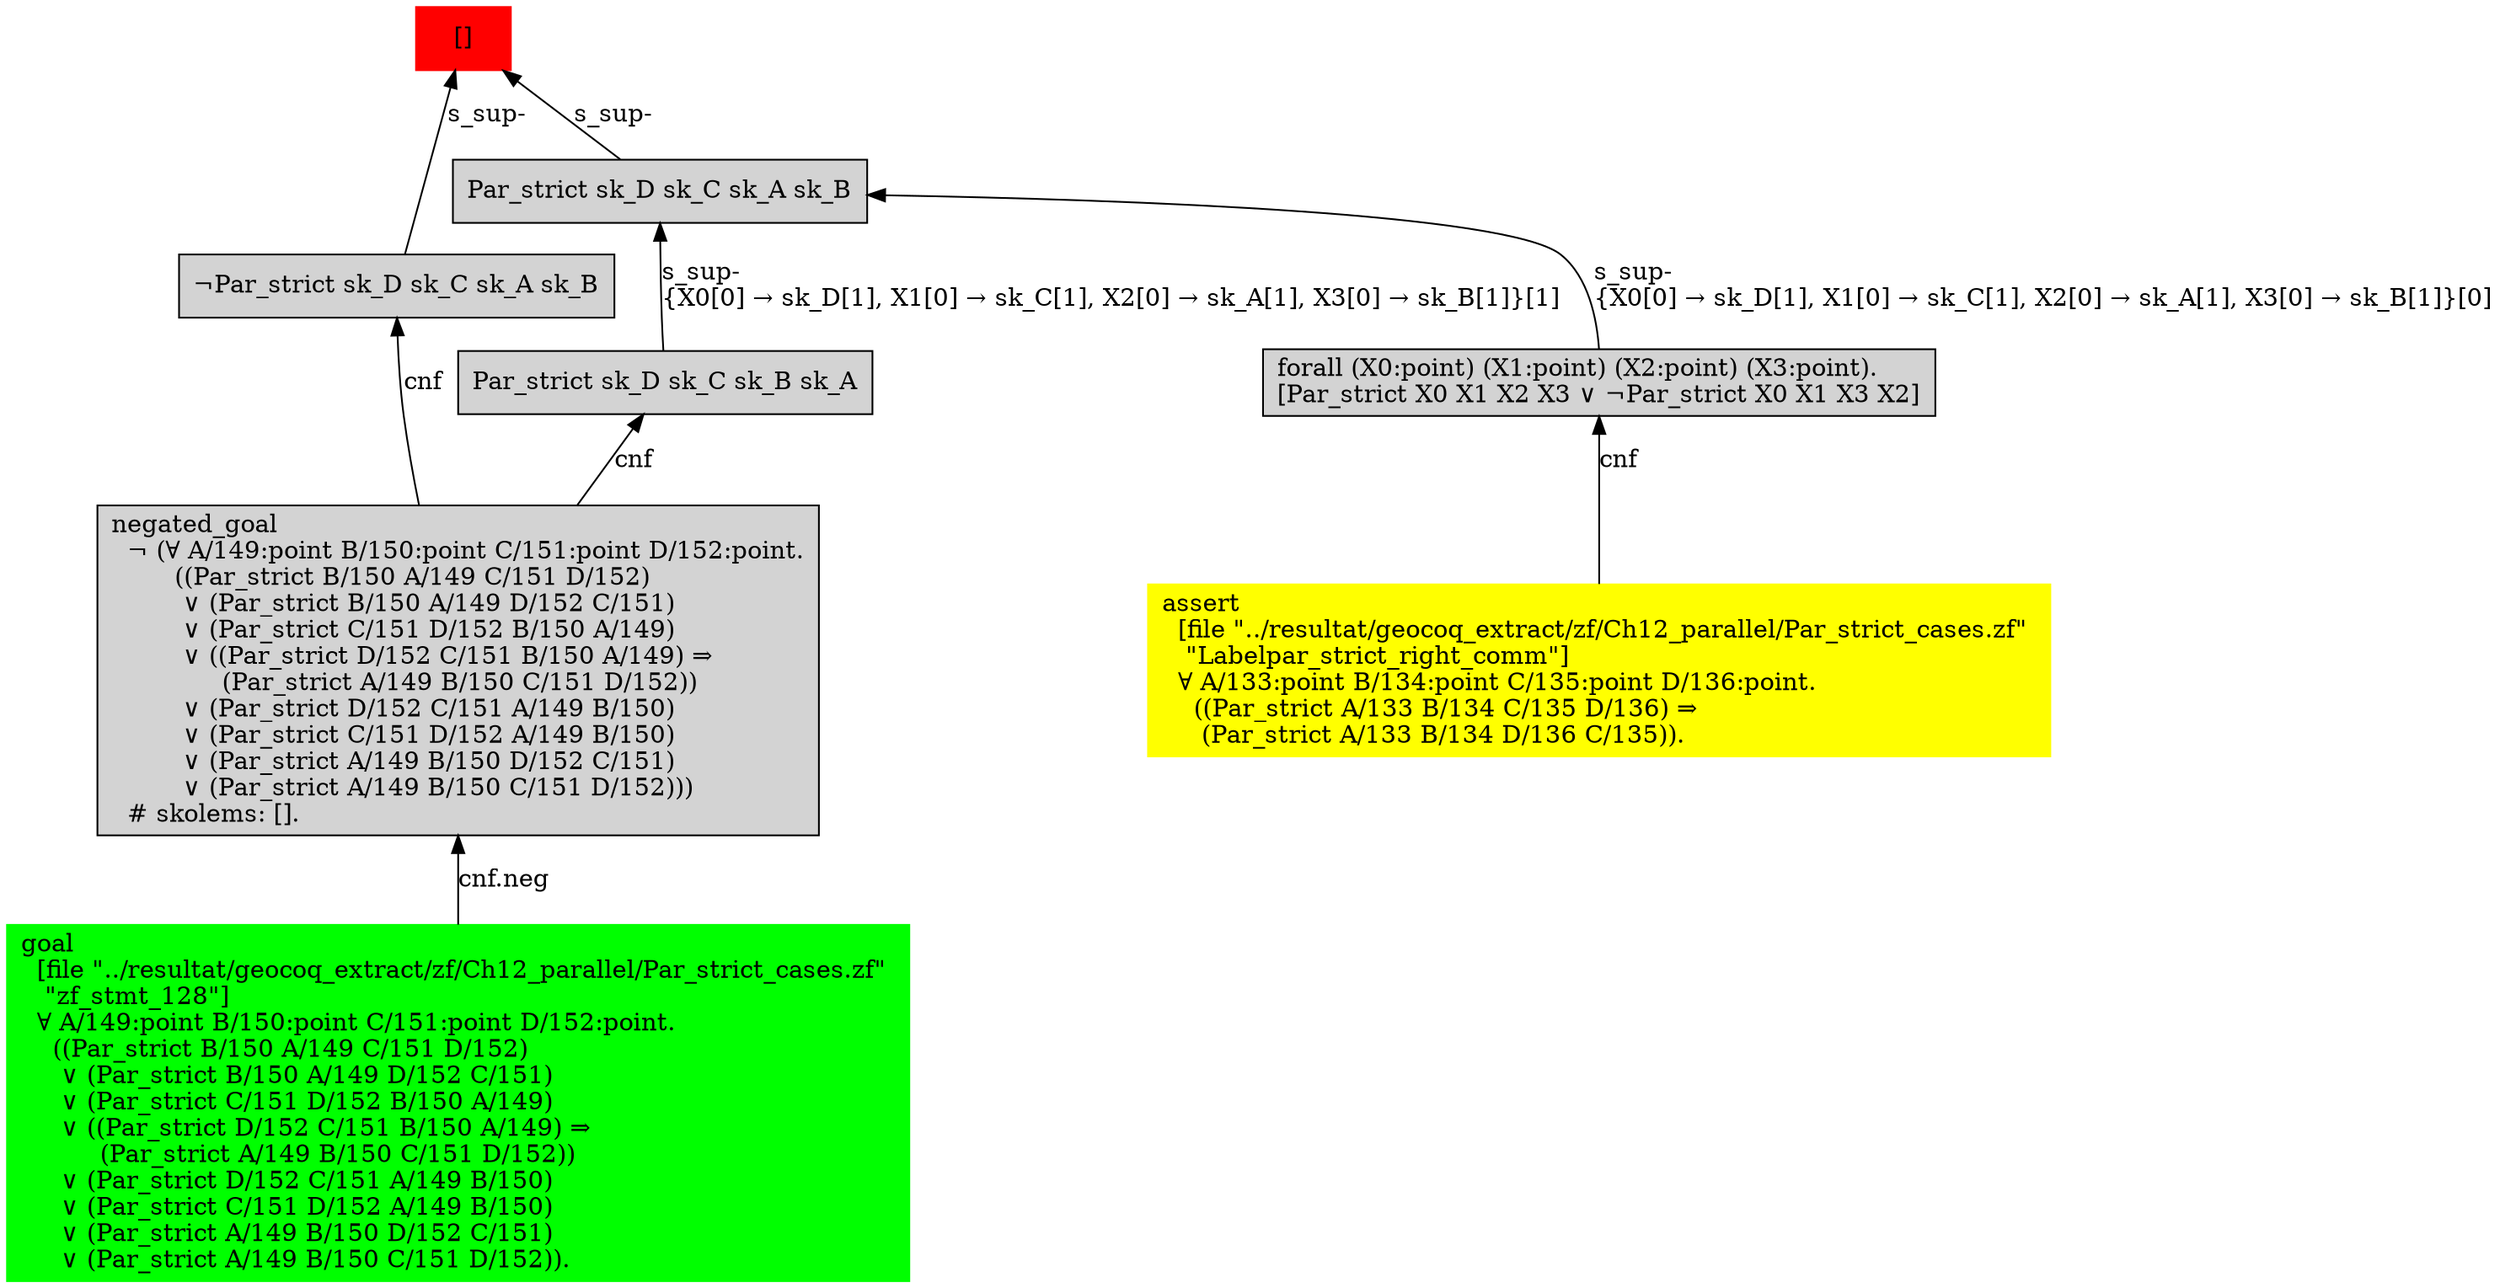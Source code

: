 digraph "unsat_graph" {
  vertex_0 [color=red, label="[]", shape=box, style=filled];
  vertex_0 -> vertex_1 [label="s_sup-\l", dir="back"];
  vertex_1 [shape=box, label="¬Par_strict sk_D sk_C sk_A sk_B\l", style=filled];
  vertex_1 -> vertex_2 [label="cnf", dir="back"];
  vertex_2 [shape=box, label="negated_goal\l  ¬ (∀ A/149:point B/150:point C/151:point D/152:point.\l        ((Par_strict B/150 A/149 C/151 D/152)\l         ∨ (Par_strict B/150 A/149 D/152 C/151)\l         ∨ (Par_strict C/151 D/152 B/150 A/149)\l         ∨ ((Par_strict D/152 C/151 B/150 A/149) ⇒\l              (Par_strict A/149 B/150 C/151 D/152))\l         ∨ (Par_strict D/152 C/151 A/149 B/150)\l         ∨ (Par_strict C/151 D/152 A/149 B/150)\l         ∨ (Par_strict A/149 B/150 D/152 C/151)\l         ∨ (Par_strict A/149 B/150 C/151 D/152)))\l  # skolems: [].\l", style=filled];
  vertex_2 -> vertex_3 [label="cnf.neg", dir="back"];
  vertex_3 [color=green, shape=box, label="goal\l  [file \"../resultat/geocoq_extract/zf/Ch12_parallel/Par_strict_cases.zf\" \l   \"zf_stmt_128\"]\l  ∀ A/149:point B/150:point C/151:point D/152:point.\l    ((Par_strict B/150 A/149 C/151 D/152)\l     ∨ (Par_strict B/150 A/149 D/152 C/151)\l     ∨ (Par_strict C/151 D/152 B/150 A/149)\l     ∨ ((Par_strict D/152 C/151 B/150 A/149) ⇒\l          (Par_strict A/149 B/150 C/151 D/152))\l     ∨ (Par_strict D/152 C/151 A/149 B/150)\l     ∨ (Par_strict C/151 D/152 A/149 B/150)\l     ∨ (Par_strict A/149 B/150 D/152 C/151)\l     ∨ (Par_strict A/149 B/150 C/151 D/152)).\l", style=filled];
  vertex_0 -> vertex_4 [label="s_sup-\l", dir="back"];
  vertex_4 [shape=box, label="Par_strict sk_D sk_C sk_A sk_B\l", style=filled];
  vertex_4 -> vertex_5 [label="s_sup-\l\{X0[0] → sk_D[1], X1[0] → sk_C[1], X2[0] → sk_A[1], X3[0] → sk_B[1]\}[0]\l", dir="back"];
  vertex_5 [shape=box, label="forall (X0:point) (X1:point) (X2:point) (X3:point).\l[Par_strict X0 X1 X2 X3 ∨ ¬Par_strict X0 X1 X3 X2]\l", style=filled];
  vertex_5 -> vertex_6 [label="cnf", dir="back"];
  vertex_6 [color=yellow, shape=box, label="assert\l  [file \"../resultat/geocoq_extract/zf/Ch12_parallel/Par_strict_cases.zf\" \l   \"Labelpar_strict_right_comm\"]\l  ∀ A/133:point B/134:point C/135:point D/136:point.\l    ((Par_strict A/133 B/134 C/135 D/136) ⇒\l     (Par_strict A/133 B/134 D/136 C/135)).\l", style=filled];
  vertex_4 -> vertex_7 [label="s_sup-\l\{X0[0] → sk_D[1], X1[0] → sk_C[1], X2[0] → sk_A[1], X3[0] → sk_B[1]\}[1]\l", dir="back"];
  vertex_7 [shape=box, label="Par_strict sk_D sk_C sk_B sk_A\l", style=filled];
  vertex_7 -> vertex_2 [label="cnf", dir="back"];
  }


